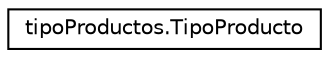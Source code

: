 digraph "Graphical Class Hierarchy"
{
  edge [fontname="Helvetica",fontsize="10",labelfontname="Helvetica",labelfontsize="10"];
  node [fontname="Helvetica",fontsize="10",shape=record];
  rankdir="LR";
  Node0 [label="tipoProductos.TipoProducto",height=0.2,width=0.4,color="black", fillcolor="white", style="filled",URL="$classtipo_productos_1_1_tipo_producto.html"];
}
